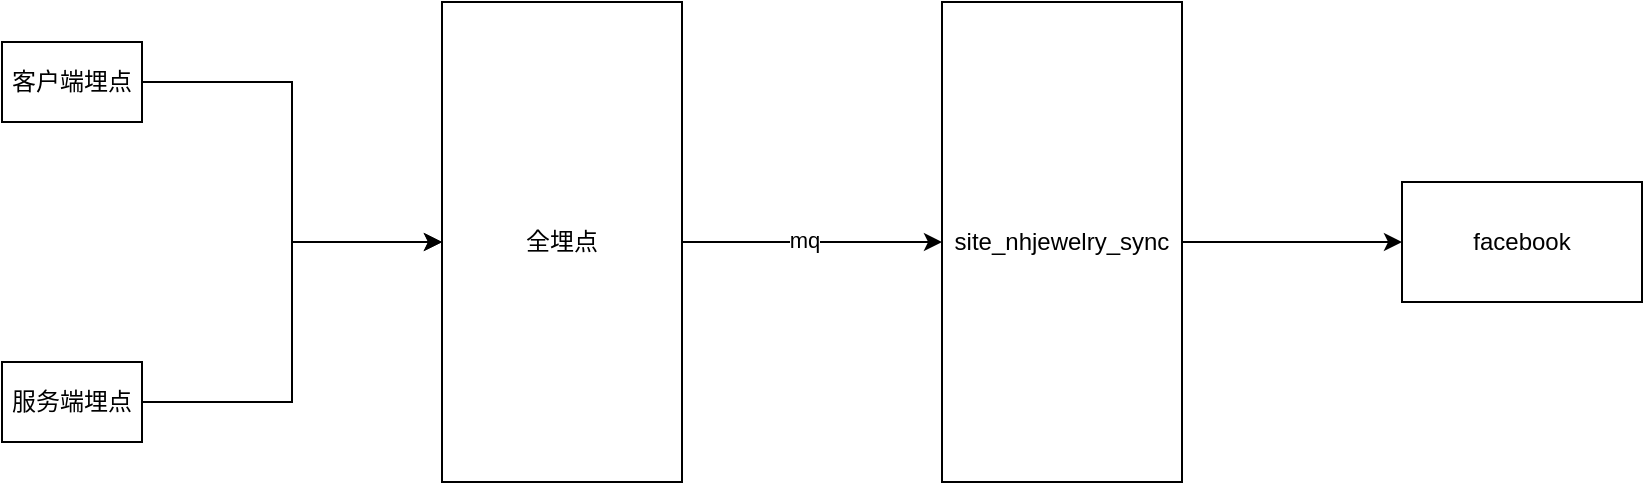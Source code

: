 <mxfile version="22.1.11" type="github">
  <diagram name="Page-1" id="74e2e168-ea6b-b213-b513-2b3c1d86103e">
    <mxGraphModel dx="1194" dy="731" grid="1" gridSize="10" guides="1" tooltips="1" connect="1" arrows="1" fold="1" page="1" pageScale="1" pageWidth="1100" pageHeight="850" background="none" math="0" shadow="0">
      <root>
        <mxCell id="0" />
        <mxCell id="1" parent="0" />
        <mxCell id="Eb5sFlMc58AfCusn1sIJ-5" style="edgeStyle=orthogonalEdgeStyle;rounded=0;orthogonalLoop=1;jettySize=auto;html=1;exitX=1;exitY=0.5;exitDx=0;exitDy=0;entryX=0;entryY=0.5;entryDx=0;entryDy=0;" edge="1" parent="1" source="Eb5sFlMc58AfCusn1sIJ-1" target="Eb5sFlMc58AfCusn1sIJ-3">
          <mxGeometry relative="1" as="geometry" />
        </mxCell>
        <mxCell id="Eb5sFlMc58AfCusn1sIJ-1" value="客户端埋点" style="rounded=0;whiteSpace=wrap;html=1;" vertex="1" parent="1">
          <mxGeometry x="90" y="100" width="70" height="40" as="geometry" />
        </mxCell>
        <mxCell id="Eb5sFlMc58AfCusn1sIJ-7" style="edgeStyle=orthogonalEdgeStyle;rounded=0;orthogonalLoop=1;jettySize=auto;html=1;exitX=1;exitY=0.5;exitDx=0;exitDy=0;entryX=0;entryY=0.5;entryDx=0;entryDy=0;" edge="1" parent="1" source="Eb5sFlMc58AfCusn1sIJ-2" target="Eb5sFlMc58AfCusn1sIJ-3">
          <mxGeometry relative="1" as="geometry" />
        </mxCell>
        <mxCell id="Eb5sFlMc58AfCusn1sIJ-2" value="服务端埋点" style="rounded=0;whiteSpace=wrap;html=1;" vertex="1" parent="1">
          <mxGeometry x="90" y="260" width="70" height="40" as="geometry" />
        </mxCell>
        <mxCell id="Eb5sFlMc58AfCusn1sIJ-10" style="edgeStyle=orthogonalEdgeStyle;rounded=0;orthogonalLoop=1;jettySize=auto;html=1;exitX=1;exitY=0.5;exitDx=0;exitDy=0;entryX=0;entryY=0.5;entryDx=0;entryDy=0;" edge="1" parent="1" source="Eb5sFlMc58AfCusn1sIJ-3" target="Eb5sFlMc58AfCusn1sIJ-8">
          <mxGeometry relative="1" as="geometry" />
        </mxCell>
        <mxCell id="Eb5sFlMc58AfCusn1sIJ-11" value="mq" style="edgeLabel;html=1;align=center;verticalAlign=middle;resizable=0;points=[];" vertex="1" connectable="0" parent="Eb5sFlMc58AfCusn1sIJ-10">
          <mxGeometry x="-0.061" y="2" relative="1" as="geometry">
            <mxPoint y="1" as="offset" />
          </mxGeometry>
        </mxCell>
        <mxCell id="Eb5sFlMc58AfCusn1sIJ-3" value="全埋点" style="rounded=0;whiteSpace=wrap;html=1;" vertex="1" parent="1">
          <mxGeometry x="310" y="80" width="120" height="240" as="geometry" />
        </mxCell>
        <mxCell id="Eb5sFlMc58AfCusn1sIJ-12" style="edgeStyle=orthogonalEdgeStyle;rounded=0;orthogonalLoop=1;jettySize=auto;html=1;exitX=1;exitY=0.5;exitDx=0;exitDy=0;" edge="1" parent="1" source="Eb5sFlMc58AfCusn1sIJ-8" target="Eb5sFlMc58AfCusn1sIJ-9">
          <mxGeometry relative="1" as="geometry" />
        </mxCell>
        <mxCell id="Eb5sFlMc58AfCusn1sIJ-8" value="site_nhjewelry_sync" style="rounded=0;whiteSpace=wrap;html=1;" vertex="1" parent="1">
          <mxGeometry x="560" y="80" width="120" height="240" as="geometry" />
        </mxCell>
        <mxCell id="Eb5sFlMc58AfCusn1sIJ-9" value="facebook" style="rounded=0;whiteSpace=wrap;html=1;" vertex="1" parent="1">
          <mxGeometry x="790" y="170" width="120" height="60" as="geometry" />
        </mxCell>
      </root>
    </mxGraphModel>
  </diagram>
</mxfile>
